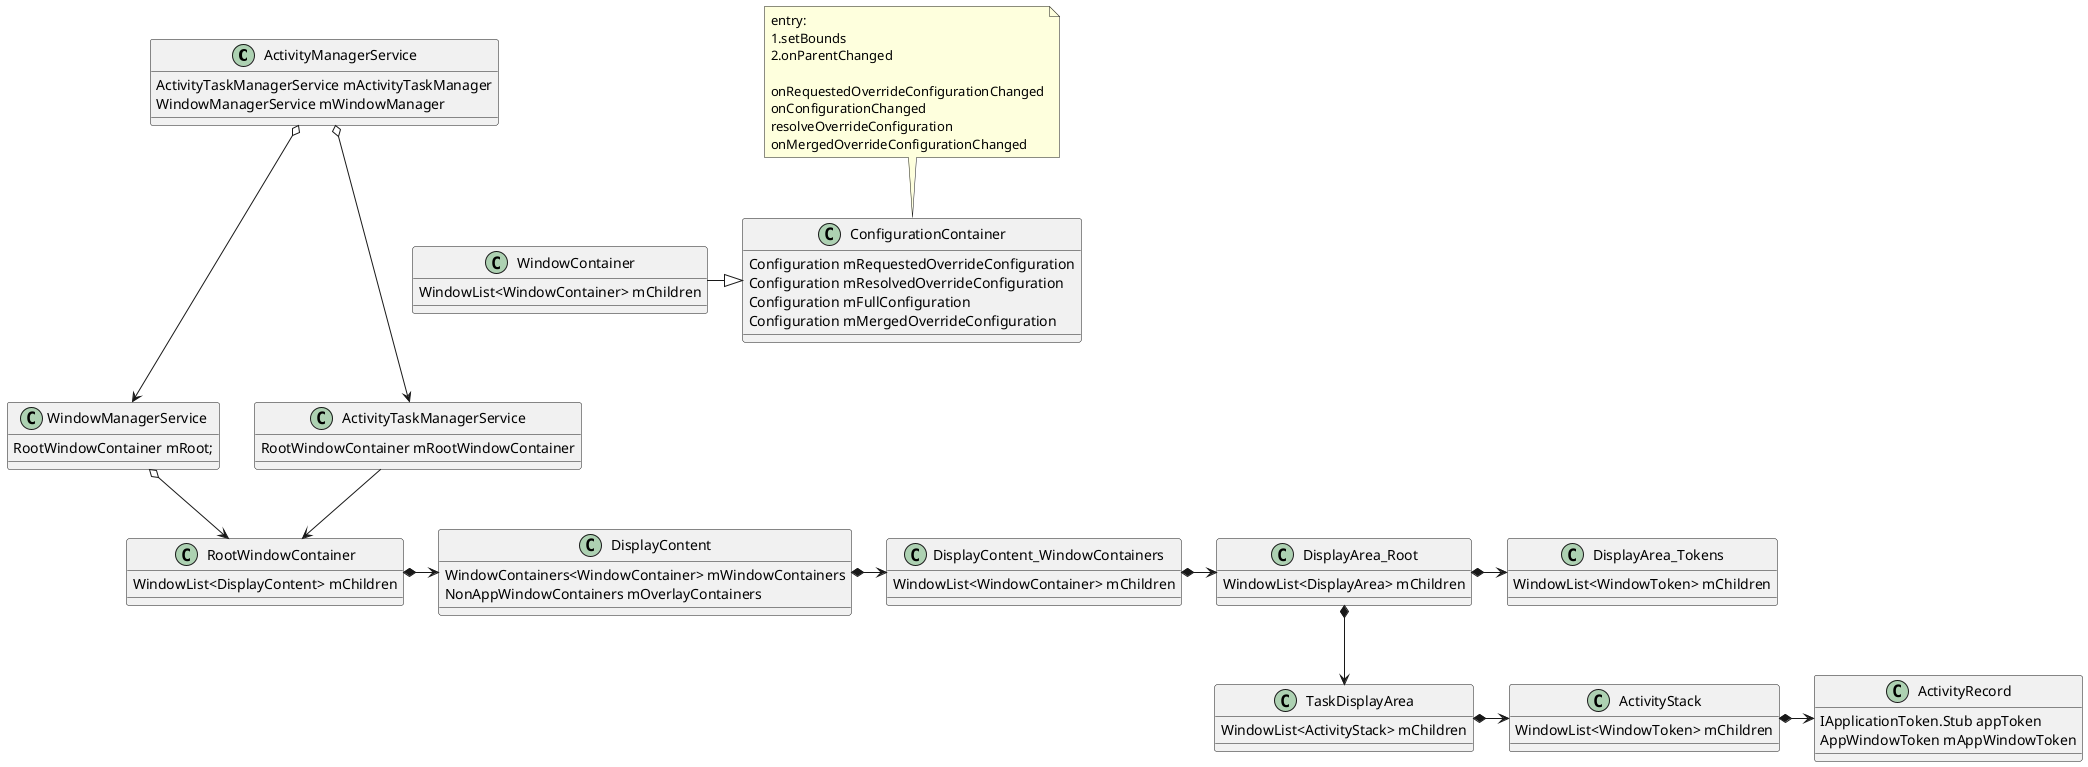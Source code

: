 @startuml
'https://plantuml.com/class-diagram

class ActivityManagerService {
    ActivityTaskManagerService mActivityTaskManager
    WindowManagerService mWindowManager
}

class ActivityTaskManagerService {
    RootWindowContainer mRootWindowContainer
}

class DisplayArea_Root {
    WindowList<DisplayArea> mChildren
}

class DisplayArea_Tokens {
    WindowList<WindowToken> mChildren
}


class ActivityStack {
    WindowList<WindowToken> mChildren
}

class ActivityRecord{
    IApplicationToken.Stub appToken
    AppWindowToken mAppWindowToken
}

class WindowManagerService {
    RootWindowContainer mRoot;
}

class RootWindowContainer {
    WindowList<DisplayContent> mChildren
}


class DisplayContent {
    WindowContainers<WindowContainer> mWindowContainers
    NonAppWindowContainers mOverlayContainers
}

class WindowContainer {
    WindowList<WindowContainer> mChildren
}

class DisplayContent_WindowContainers{
    WindowList<WindowContainer> mChildren
}

class TaskDisplayArea {
    WindowList<ActivityStack> mChildren
}

class ConfigurationContainer {
    Configuration mRequestedOverrideConfiguration
    Configuration mResolvedOverrideConfiguration
    Configuration mFullConfiguration
    Configuration mMergedOverrideConfiguration
}

note top
entry:
1.setBounds
2.onParentChanged

onRequestedOverrideConfigurationChanged
onConfigurationChanged
resolveOverrideConfiguration
onMergedOverrideConfigurationChanged
end note

ActivityManagerService o---> ActivityTaskManagerService
ActivityTaskManagerService --> RootWindowContainer

ActivityManagerService o---> WindowManagerService
WindowManagerService o-> RootWindowContainer
RootWindowContainer *-> DisplayContent
DisplayContent *-> DisplayContent_WindowContainers
DisplayContent_WindowContainers *-> DisplayArea_Root
DisplayArea_Root *-> DisplayArea_Tokens
DisplayArea_Root *--> TaskDisplayArea
TaskDisplayArea *-> ActivityStack
ActivityStack *->ActivityRecord
WindowContainer -|> ConfigurationContainer

@enduml